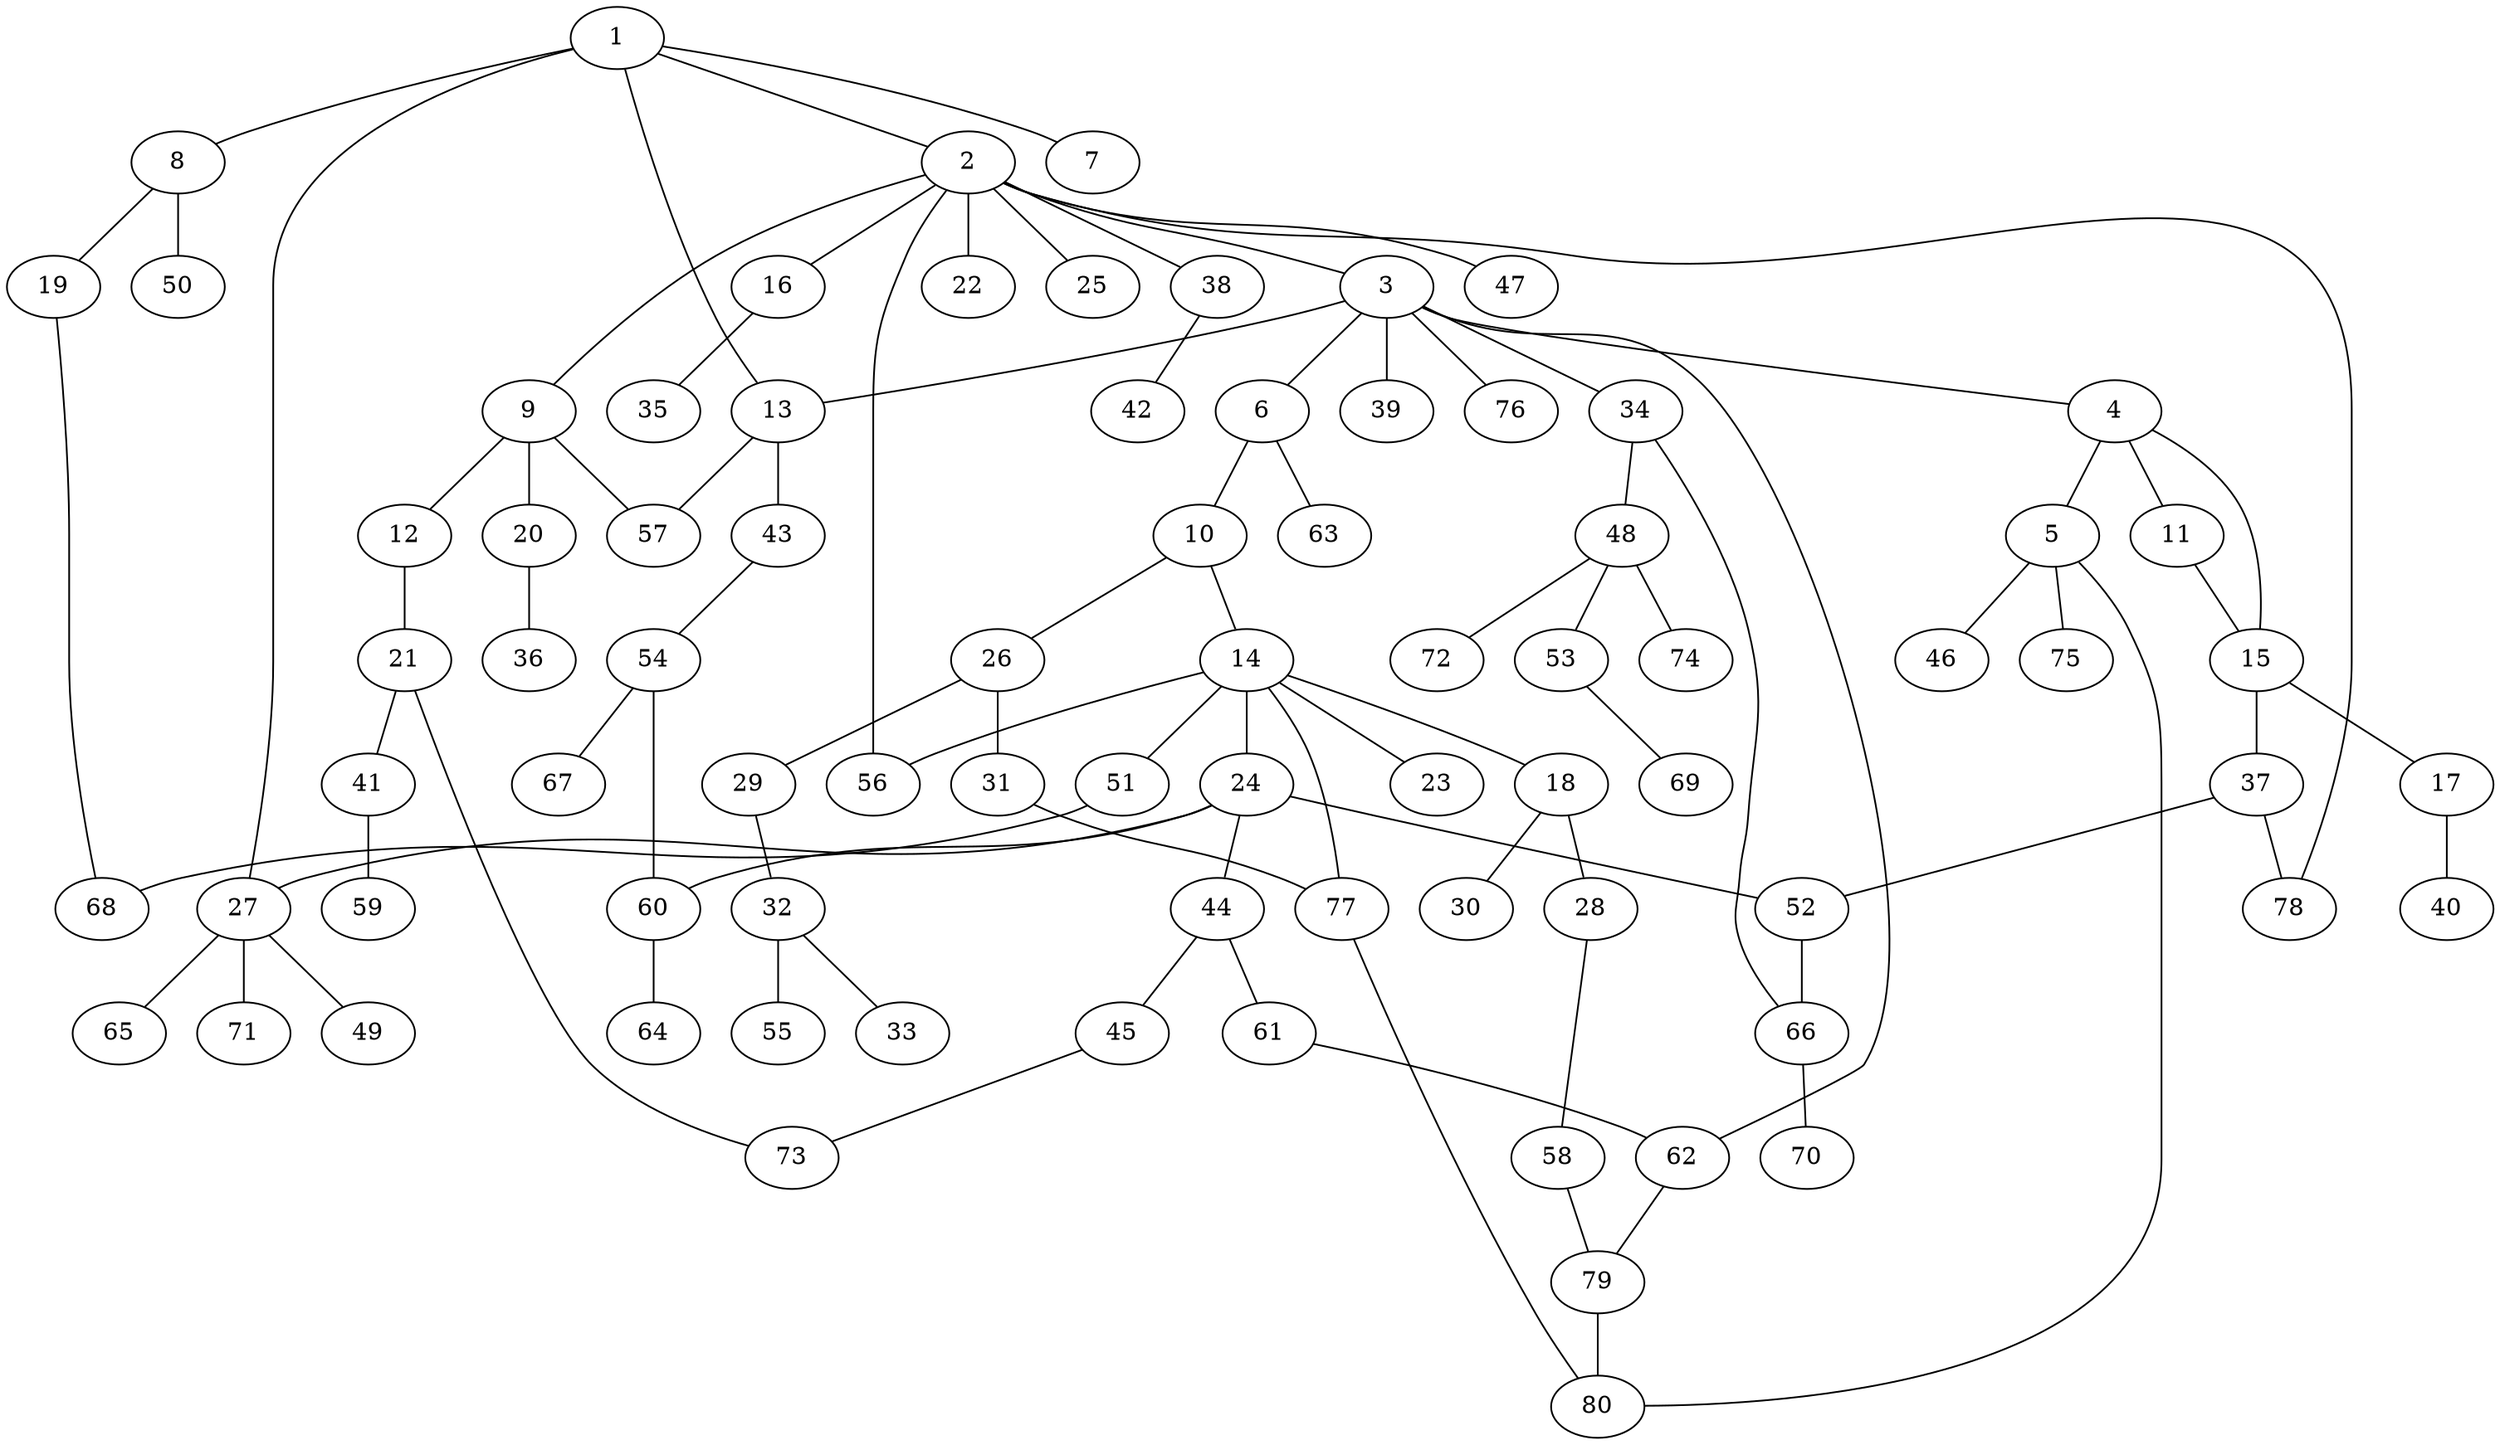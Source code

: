 graph graphname {1--2
1--7
1--8
1--13
1--27
2--3
2--9
2--16
2--22
2--25
2--38
2--47
2--56
2--78
3--4
3--6
3--13
3--34
3--39
3--62
3--76
4--5
4--11
4--15
5--46
5--75
5--80
6--10
6--63
8--19
8--50
9--12
9--20
9--57
10--14
10--26
11--15
12--21
13--43
13--57
14--18
14--23
14--24
14--51
14--56
14--77
15--17
15--37
16--35
17--40
18--28
18--30
19--68
20--36
21--41
21--73
24--27
24--44
24--52
24--60
26--29
26--31
27--49
27--65
27--71
28--58
29--32
31--77
32--33
32--55
34--48
34--66
37--52
37--78
38--42
41--59
43--54
44--45
44--61
45--73
48--53
48--72
48--74
51--68
52--66
53--69
54--60
54--67
58--79
60--64
61--62
62--79
66--70
77--80
79--80
}
